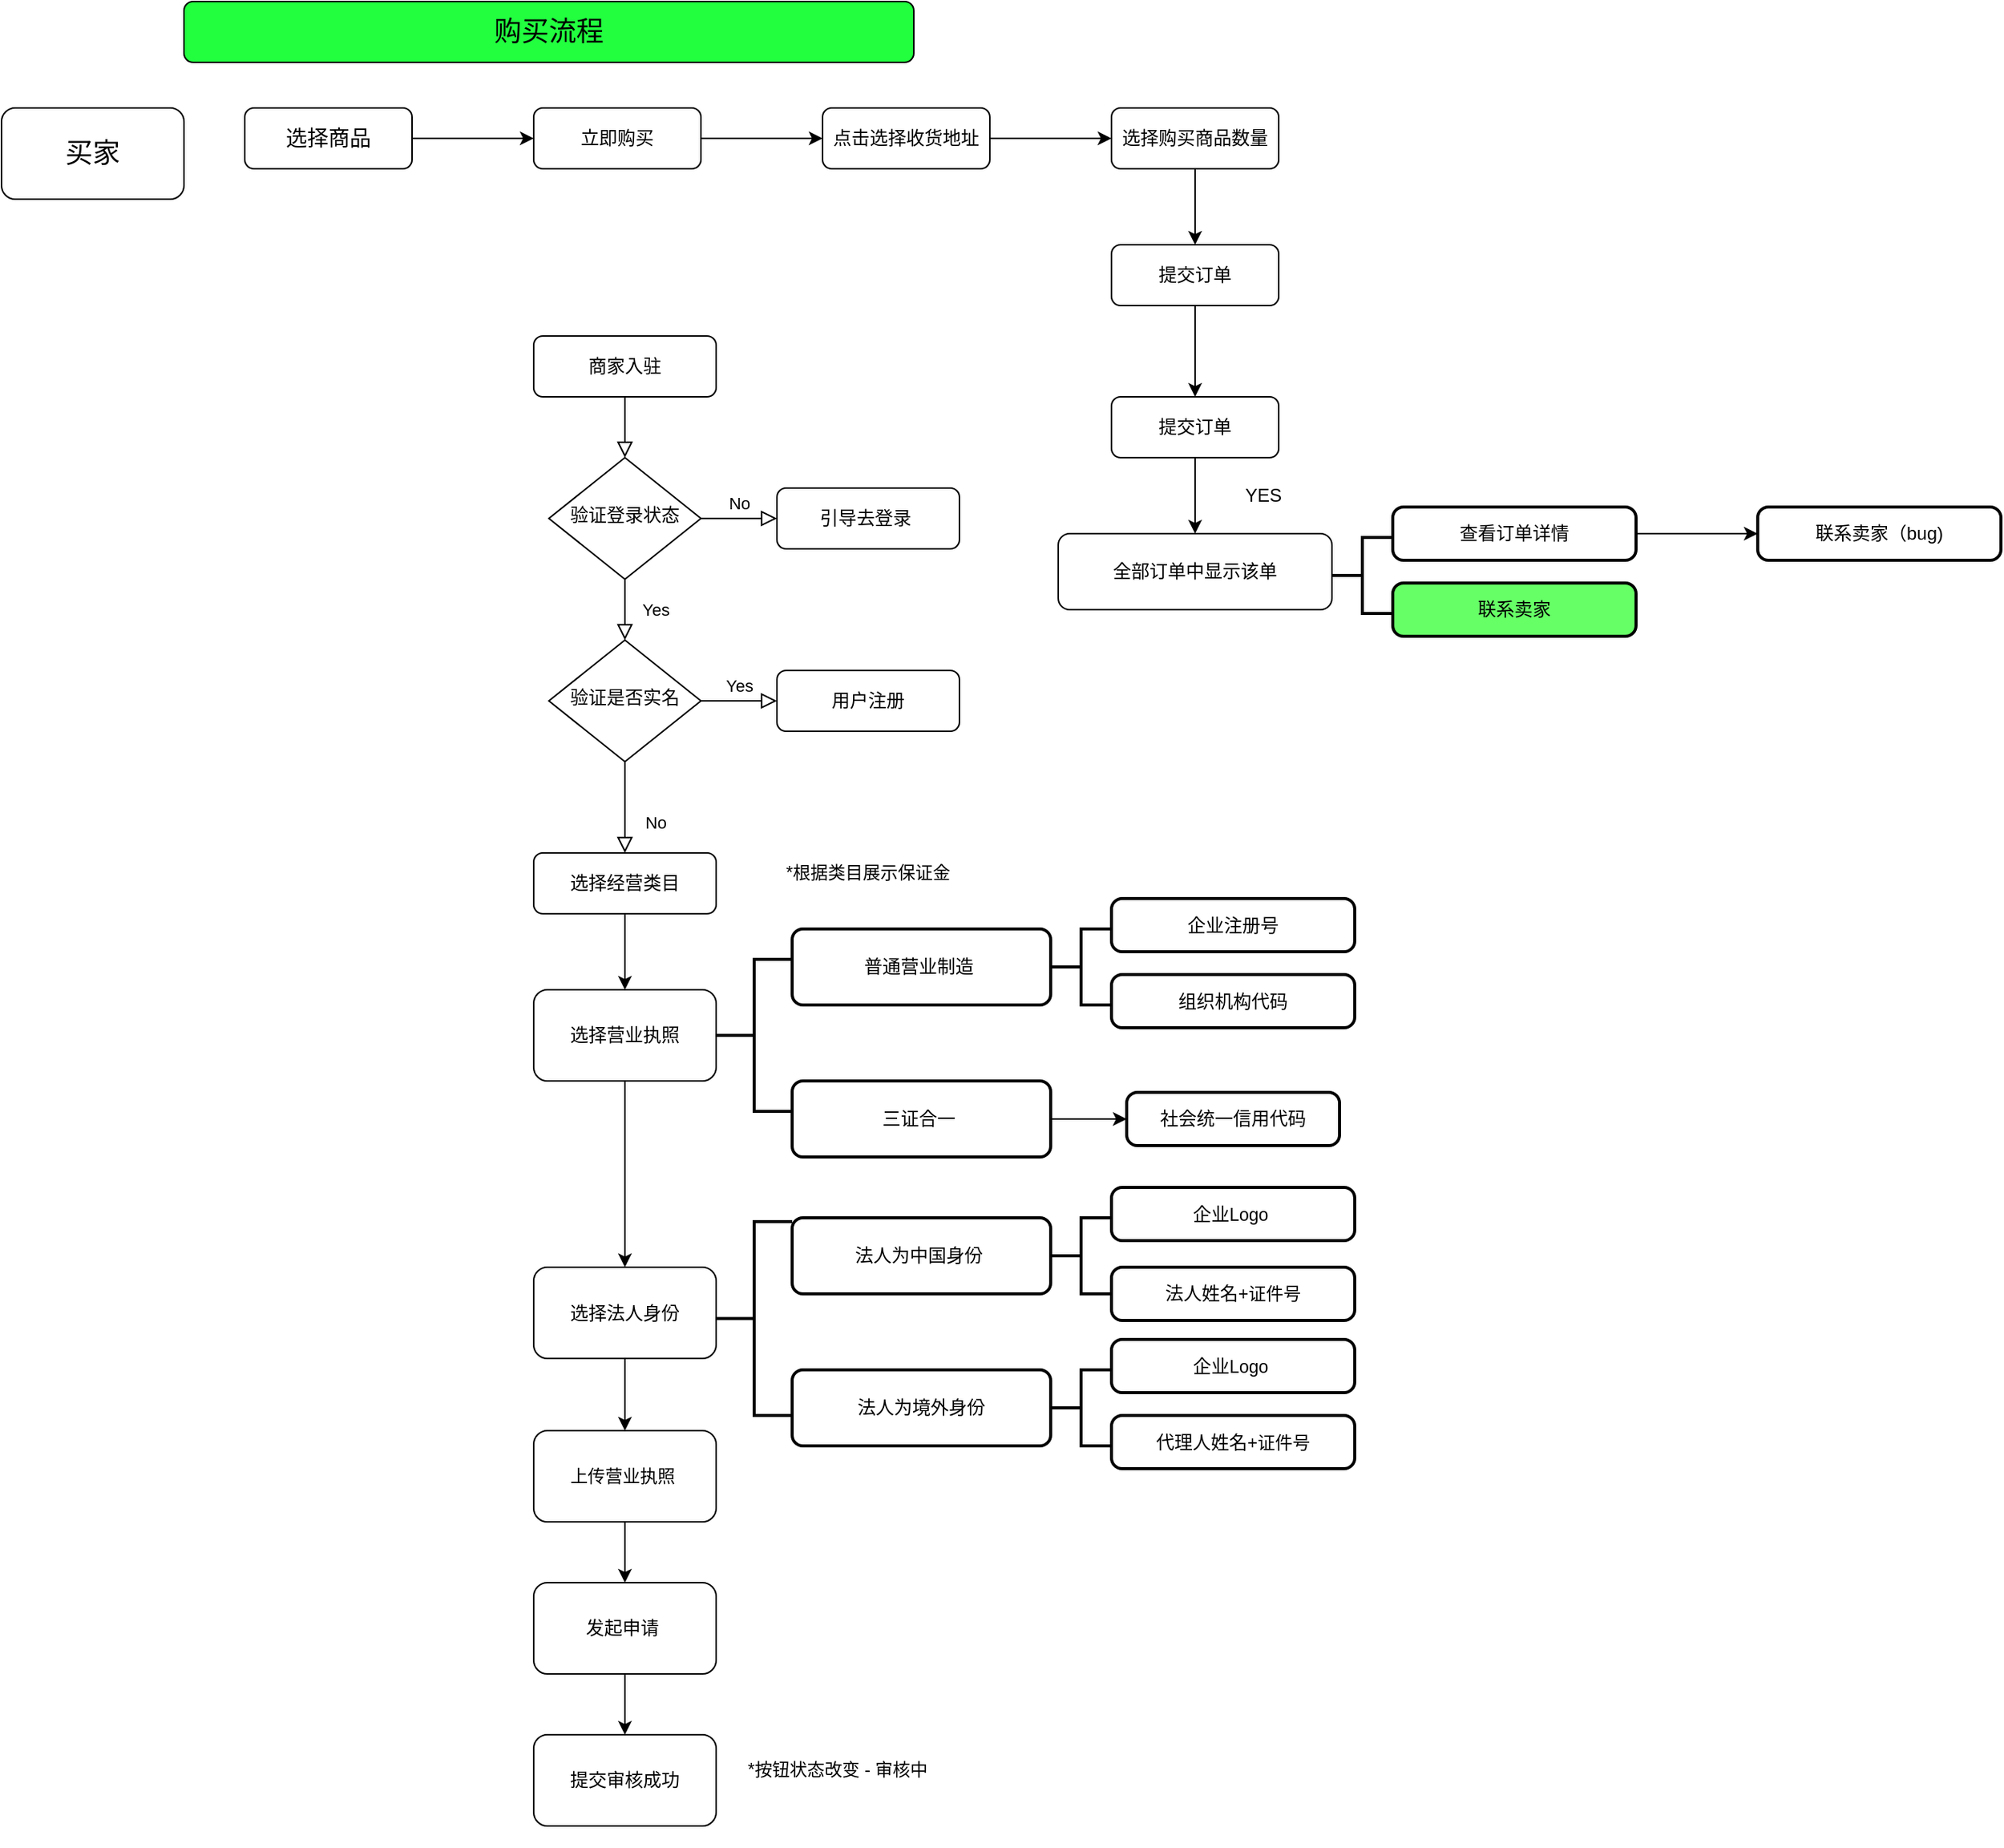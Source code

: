 <mxfile version="21.3.2" type="github">
  <diagram id="C5RBs43oDa-KdzZeNtuy" name="Page-1">
    <mxGraphModel dx="1518" dy="646" grid="1" gridSize="10" guides="1" tooltips="1" connect="1" arrows="1" fold="1" page="1" pageScale="1" pageWidth="827" pageHeight="1169" math="0" shadow="0">
      <root>
        <mxCell id="WIyWlLk6GJQsqaUBKTNV-0" />
        <mxCell id="WIyWlLk6GJQsqaUBKTNV-1" parent="WIyWlLk6GJQsqaUBKTNV-0" />
        <mxCell id="WIyWlLk6GJQsqaUBKTNV-2" value="" style="rounded=0;html=1;jettySize=auto;orthogonalLoop=1;fontSize=11;endArrow=block;endFill=0;endSize=8;strokeWidth=1;shadow=0;labelBackgroundColor=none;edgeStyle=orthogonalEdgeStyle;" parent="WIyWlLk6GJQsqaUBKTNV-1" source="WIyWlLk6GJQsqaUBKTNV-3" target="WIyWlLk6GJQsqaUBKTNV-6" edge="1">
          <mxGeometry relative="1" as="geometry" />
        </mxCell>
        <mxCell id="WIyWlLk6GJQsqaUBKTNV-3" value="&lt;div&gt;商家入驻&lt;/div&gt;" style="rounded=1;whiteSpace=wrap;html=1;fontSize=12;glass=0;strokeWidth=1;shadow=0;" parent="WIyWlLk6GJQsqaUBKTNV-1" vertex="1">
          <mxGeometry x="440" y="240" width="120" height="40" as="geometry" />
        </mxCell>
        <mxCell id="WIyWlLk6GJQsqaUBKTNV-4" value="Yes" style="rounded=0;html=1;jettySize=auto;orthogonalLoop=1;fontSize=11;endArrow=block;endFill=0;endSize=8;strokeWidth=1;shadow=0;labelBackgroundColor=none;edgeStyle=orthogonalEdgeStyle;" parent="WIyWlLk6GJQsqaUBKTNV-1" source="WIyWlLk6GJQsqaUBKTNV-6" target="WIyWlLk6GJQsqaUBKTNV-10" edge="1">
          <mxGeometry y="20" relative="1" as="geometry">
            <mxPoint as="offset" />
          </mxGeometry>
        </mxCell>
        <mxCell id="WIyWlLk6GJQsqaUBKTNV-5" value="No" style="edgeStyle=orthogonalEdgeStyle;rounded=0;html=1;jettySize=auto;orthogonalLoop=1;fontSize=11;endArrow=block;endFill=0;endSize=8;strokeWidth=1;shadow=0;labelBackgroundColor=none;" parent="WIyWlLk6GJQsqaUBKTNV-1" source="WIyWlLk6GJQsqaUBKTNV-6" target="WIyWlLk6GJQsqaUBKTNV-7" edge="1">
          <mxGeometry y="10" relative="1" as="geometry">
            <mxPoint as="offset" />
          </mxGeometry>
        </mxCell>
        <mxCell id="WIyWlLk6GJQsqaUBKTNV-6" value="&lt;div&gt;验证登录状态&lt;/div&gt;" style="rhombus;whiteSpace=wrap;html=1;shadow=0;fontFamily=Helvetica;fontSize=12;align=center;strokeWidth=1;spacing=6;spacingTop=-4;" parent="WIyWlLk6GJQsqaUBKTNV-1" vertex="1">
          <mxGeometry x="450" y="320" width="100" height="80" as="geometry" />
        </mxCell>
        <mxCell id="WIyWlLk6GJQsqaUBKTNV-7" value="&lt;div&gt;引导去登录&amp;nbsp;&lt;/div&gt;" style="rounded=1;whiteSpace=wrap;html=1;fontSize=12;glass=0;strokeWidth=1;shadow=0;" parent="WIyWlLk6GJQsqaUBKTNV-1" vertex="1">
          <mxGeometry x="600" y="340" width="120" height="40" as="geometry" />
        </mxCell>
        <mxCell id="WIyWlLk6GJQsqaUBKTNV-8" value="No" style="rounded=0;html=1;jettySize=auto;orthogonalLoop=1;fontSize=11;endArrow=block;endFill=0;endSize=8;strokeWidth=1;shadow=0;labelBackgroundColor=none;edgeStyle=orthogonalEdgeStyle;" parent="WIyWlLk6GJQsqaUBKTNV-1" source="WIyWlLk6GJQsqaUBKTNV-10" target="WIyWlLk6GJQsqaUBKTNV-11" edge="1">
          <mxGeometry x="0.333" y="20" relative="1" as="geometry">
            <mxPoint as="offset" />
          </mxGeometry>
        </mxCell>
        <mxCell id="WIyWlLk6GJQsqaUBKTNV-9" value="Yes" style="edgeStyle=orthogonalEdgeStyle;rounded=0;html=1;jettySize=auto;orthogonalLoop=1;fontSize=11;endArrow=block;endFill=0;endSize=8;strokeWidth=1;shadow=0;labelBackgroundColor=none;" parent="WIyWlLk6GJQsqaUBKTNV-1" source="WIyWlLk6GJQsqaUBKTNV-10" target="WIyWlLk6GJQsqaUBKTNV-12" edge="1">
          <mxGeometry y="10" relative="1" as="geometry">
            <mxPoint as="offset" />
          </mxGeometry>
        </mxCell>
        <mxCell id="WIyWlLk6GJQsqaUBKTNV-10" value="&lt;div&gt;验证是否实名&lt;/div&gt;" style="rhombus;whiteSpace=wrap;html=1;shadow=0;fontFamily=Helvetica;fontSize=12;align=center;strokeWidth=1;spacing=6;spacingTop=-4;" parent="WIyWlLk6GJQsqaUBKTNV-1" vertex="1">
          <mxGeometry x="450" y="440" width="100" height="80" as="geometry" />
        </mxCell>
        <mxCell id="b2kQTYCd4egHWjywcxHz-3" value="" style="edgeStyle=orthogonalEdgeStyle;rounded=0;orthogonalLoop=1;jettySize=auto;html=1;" edge="1" parent="WIyWlLk6GJQsqaUBKTNV-1" source="WIyWlLk6GJQsqaUBKTNV-11" target="b2kQTYCd4egHWjywcxHz-2">
          <mxGeometry relative="1" as="geometry" />
        </mxCell>
        <mxCell id="WIyWlLk6GJQsqaUBKTNV-11" value="&lt;div&gt;选择经营类目&lt;/div&gt;" style="rounded=1;whiteSpace=wrap;html=1;fontSize=12;glass=0;strokeWidth=1;shadow=0;" parent="WIyWlLk6GJQsqaUBKTNV-1" vertex="1">
          <mxGeometry x="440" y="580" width="120" height="40" as="geometry" />
        </mxCell>
        <mxCell id="WIyWlLk6GJQsqaUBKTNV-12" value="&lt;div&gt;用户注册&lt;/div&gt;" style="rounded=1;whiteSpace=wrap;html=1;fontSize=12;glass=0;strokeWidth=1;shadow=0;" parent="WIyWlLk6GJQsqaUBKTNV-1" vertex="1">
          <mxGeometry x="600" y="460" width="120" height="40" as="geometry" />
        </mxCell>
        <mxCell id="b2kQTYCd4egHWjywcxHz-0" value="&lt;span style=&quot;font-size: 18px;&quot;&gt;购买流程&lt;/span&gt;" style="rounded=1;whiteSpace=wrap;html=1;fontSize=12;glass=0;strokeWidth=1;shadow=0;fillColor=#21FF3F;" vertex="1" parent="WIyWlLk6GJQsqaUBKTNV-1">
          <mxGeometry x="210" y="20" width="480" height="40" as="geometry" />
        </mxCell>
        <mxCell id="b2kQTYCd4egHWjywcxHz-1" value="&#xa;&#xa;&lt;div&gt;&lt;span style=&quot;mso-spacerun:&#39;yes&#39;;font-size:8.638pt;font-family:Arial;color:rgb(0,0,0);&quot;&gt;*&lt;/span&gt;&lt;span style=&quot;mso-spacerun:&#39;yes&#39;;font-size:8.638pt;font-family:微软雅黑;color:rgb(0,0,0);&quot;&gt;根据类目展示保证金&#xa;&lt;/span&gt;&lt;/div&gt;&#xa;&#xa;&#xa;" style="text;html=1;strokeColor=none;fillColor=none;align=center;verticalAlign=middle;whiteSpace=wrap;rounded=0;" vertex="1" parent="WIyWlLk6GJQsqaUBKTNV-1">
          <mxGeometry x="570" y="585" width="180" height="30" as="geometry" />
        </mxCell>
        <mxCell id="b2kQTYCd4egHWjywcxHz-13" value="" style="edgeStyle=orthogonalEdgeStyle;rounded=0;orthogonalLoop=1;jettySize=auto;html=1;" edge="1" parent="WIyWlLk6GJQsqaUBKTNV-1" source="b2kQTYCd4egHWjywcxHz-2" target="b2kQTYCd4egHWjywcxHz-12">
          <mxGeometry relative="1" as="geometry" />
        </mxCell>
        <mxCell id="b2kQTYCd4egHWjywcxHz-2" value="&lt;div&gt;选择营业执照&lt;/div&gt;" style="whiteSpace=wrap;html=1;rounded=1;glass=0;strokeWidth=1;shadow=0;" vertex="1" parent="WIyWlLk6GJQsqaUBKTNV-1">
          <mxGeometry x="440" y="670" width="120" height="60" as="geometry" />
        </mxCell>
        <mxCell id="b2kQTYCd4egHWjywcxHz-4" value="" style="strokeWidth=2;html=1;shape=mxgraph.flowchart.annotation_2;align=left;labelPosition=right;pointerEvents=1;" vertex="1" parent="WIyWlLk6GJQsqaUBKTNV-1">
          <mxGeometry x="560" y="650" width="50" height="100" as="geometry" />
        </mxCell>
        <mxCell id="b2kQTYCd4egHWjywcxHz-5" value="&lt;div&gt;普通营业制造&amp;nbsp;&lt;/div&gt;" style="rounded=1;whiteSpace=wrap;html=1;absoluteArcSize=1;arcSize=14;strokeWidth=2;" vertex="1" parent="WIyWlLk6GJQsqaUBKTNV-1">
          <mxGeometry x="610" y="630" width="170" height="50" as="geometry" />
        </mxCell>
        <mxCell id="b2kQTYCd4egHWjywcxHz-10" value="" style="edgeStyle=orthogonalEdgeStyle;rounded=0;orthogonalLoop=1;jettySize=auto;html=1;" edge="1" parent="WIyWlLk6GJQsqaUBKTNV-1" source="b2kQTYCd4egHWjywcxHz-6">
          <mxGeometry relative="1" as="geometry">
            <mxPoint x="830" y="755" as="targetPoint" />
          </mxGeometry>
        </mxCell>
        <mxCell id="b2kQTYCd4egHWjywcxHz-6" value="&lt;div&gt;三证合一&amp;nbsp;&lt;/div&gt;" style="rounded=1;whiteSpace=wrap;html=1;absoluteArcSize=1;arcSize=14;strokeWidth=2;" vertex="1" parent="WIyWlLk6GJQsqaUBKTNV-1">
          <mxGeometry x="610" y="730" width="170" height="50" as="geometry" />
        </mxCell>
        <mxCell id="b2kQTYCd4egHWjywcxHz-7" value="" style="strokeWidth=2;html=1;shape=mxgraph.flowchart.annotation_2;align=left;labelPosition=right;pointerEvents=1;" vertex="1" parent="WIyWlLk6GJQsqaUBKTNV-1">
          <mxGeometry x="780" y="630" width="40" height="50" as="geometry" />
        </mxCell>
        <mxCell id="b2kQTYCd4egHWjywcxHz-8" value="&lt;div&gt;企业注册号&lt;/div&gt;" style="rounded=1;whiteSpace=wrap;html=1;absoluteArcSize=1;arcSize=14;strokeWidth=2;" vertex="1" parent="WIyWlLk6GJQsqaUBKTNV-1">
          <mxGeometry x="820" y="610" width="160" height="35" as="geometry" />
        </mxCell>
        <mxCell id="b2kQTYCd4egHWjywcxHz-9" value="&lt;div&gt;组织机构代码&lt;/div&gt;" style="rounded=1;whiteSpace=wrap;html=1;absoluteArcSize=1;arcSize=14;strokeWidth=2;" vertex="1" parent="WIyWlLk6GJQsqaUBKTNV-1">
          <mxGeometry x="820" y="660" width="160" height="35" as="geometry" />
        </mxCell>
        <mxCell id="b2kQTYCd4egHWjywcxHz-11" value="&lt;div&gt;社会统一信用代码&lt;/div&gt;" style="rounded=1;whiteSpace=wrap;html=1;absoluteArcSize=1;arcSize=14;strokeWidth=2;" vertex="1" parent="WIyWlLk6GJQsqaUBKTNV-1">
          <mxGeometry x="830" y="737.5" width="140" height="35" as="geometry" />
        </mxCell>
        <mxCell id="b2kQTYCd4egHWjywcxHz-26" value="" style="edgeStyle=orthogonalEdgeStyle;rounded=0;orthogonalLoop=1;jettySize=auto;html=1;" edge="1" parent="WIyWlLk6GJQsqaUBKTNV-1" source="b2kQTYCd4egHWjywcxHz-12" target="b2kQTYCd4egHWjywcxHz-25">
          <mxGeometry relative="1" as="geometry" />
        </mxCell>
        <mxCell id="b2kQTYCd4egHWjywcxHz-12" value="&lt;div&gt;选择法人身份&lt;/div&gt;" style="whiteSpace=wrap;html=1;rounded=1;glass=0;strokeWidth=1;shadow=0;" vertex="1" parent="WIyWlLk6GJQsqaUBKTNV-1">
          <mxGeometry x="440" y="852.5" width="120" height="60" as="geometry" />
        </mxCell>
        <mxCell id="b2kQTYCd4egHWjywcxHz-14" value="" style="strokeWidth=2;html=1;shape=mxgraph.flowchart.annotation_2;align=left;labelPosition=right;pointerEvents=1;" vertex="1" parent="WIyWlLk6GJQsqaUBKTNV-1">
          <mxGeometry x="560" y="822.5" width="50" height="127.5" as="geometry" />
        </mxCell>
        <mxCell id="b2kQTYCd4egHWjywcxHz-15" value="&lt;div&gt;法人为中国身份&amp;nbsp;&lt;/div&gt;" style="rounded=1;whiteSpace=wrap;html=1;absoluteArcSize=1;arcSize=14;strokeWidth=2;" vertex="1" parent="WIyWlLk6GJQsqaUBKTNV-1">
          <mxGeometry x="610" y="820" width="170" height="50" as="geometry" />
        </mxCell>
        <mxCell id="b2kQTYCd4egHWjywcxHz-16" value="&lt;div&gt;法人为境外身份&lt;/div&gt;" style="rounded=1;whiteSpace=wrap;html=1;absoluteArcSize=1;arcSize=14;strokeWidth=2;" vertex="1" parent="WIyWlLk6GJQsqaUBKTNV-1">
          <mxGeometry x="610" y="920" width="170" height="50" as="geometry" />
        </mxCell>
        <mxCell id="b2kQTYCd4egHWjywcxHz-17" value="" style="strokeWidth=2;html=1;shape=mxgraph.flowchart.annotation_2;align=left;labelPosition=right;pointerEvents=1;" vertex="1" parent="WIyWlLk6GJQsqaUBKTNV-1">
          <mxGeometry x="780" y="820" width="40" height="50" as="geometry" />
        </mxCell>
        <mxCell id="b2kQTYCd4egHWjywcxHz-18" value="&lt;div&gt;企业&lt;span style=&quot;font-size: 8.638pt; font-family: Arial;&quot;&gt;Logo&amp;nbsp;&lt;/span&gt;&lt;/div&gt;" style="rounded=1;whiteSpace=wrap;html=1;absoluteArcSize=1;arcSize=14;strokeWidth=2;" vertex="1" parent="WIyWlLk6GJQsqaUBKTNV-1">
          <mxGeometry x="820" y="800" width="160" height="35" as="geometry" />
        </mxCell>
        <mxCell id="b2kQTYCd4egHWjywcxHz-19" value="&lt;div&gt;法人姓名&lt;span style=&quot;font-size: 8.638pt; font-family: Arial;&quot;&gt;+&lt;/span&gt;&lt;span style=&quot;font-size: 8.638pt; font-family: 微软雅黑;&quot;&gt;证件号&lt;/span&gt;&lt;/div&gt;" style="rounded=1;whiteSpace=wrap;html=1;absoluteArcSize=1;arcSize=14;strokeWidth=2;" vertex="1" parent="WIyWlLk6GJQsqaUBKTNV-1">
          <mxGeometry x="820" y="852.5" width="160" height="35" as="geometry" />
        </mxCell>
        <mxCell id="b2kQTYCd4egHWjywcxHz-22" value="" style="strokeWidth=2;html=1;shape=mxgraph.flowchart.annotation_2;align=left;labelPosition=right;pointerEvents=1;" vertex="1" parent="WIyWlLk6GJQsqaUBKTNV-1">
          <mxGeometry x="780" y="920" width="40" height="50" as="geometry" />
        </mxCell>
        <mxCell id="b2kQTYCd4egHWjywcxHz-23" value="&lt;div&gt;企业&lt;span style=&quot;font-size: 8.638pt; font-family: Arial;&quot;&gt;Logo&amp;nbsp;&lt;/span&gt;&lt;/div&gt;" style="rounded=1;whiteSpace=wrap;html=1;absoluteArcSize=1;arcSize=14;strokeWidth=2;" vertex="1" parent="WIyWlLk6GJQsqaUBKTNV-1">
          <mxGeometry x="820" y="900" width="160" height="35" as="geometry" />
        </mxCell>
        <mxCell id="b2kQTYCd4egHWjywcxHz-24" value="&lt;div&gt;代理人姓名&lt;span style=&quot;font-size: 8.638pt; font-family: Arial;&quot;&gt;+&lt;/span&gt;&lt;span style=&quot;font-size: 8.638pt; font-family: 微软雅黑;&quot;&gt;证件号&lt;/span&gt;&lt;/div&gt;" style="rounded=1;whiteSpace=wrap;html=1;absoluteArcSize=1;arcSize=14;strokeWidth=2;" vertex="1" parent="WIyWlLk6GJQsqaUBKTNV-1">
          <mxGeometry x="820" y="950" width="160" height="35" as="geometry" />
        </mxCell>
        <mxCell id="b2kQTYCd4egHWjywcxHz-28" value="" style="edgeStyle=orthogonalEdgeStyle;rounded=0;orthogonalLoop=1;jettySize=auto;html=1;" edge="1" parent="WIyWlLk6GJQsqaUBKTNV-1" source="b2kQTYCd4egHWjywcxHz-25" target="b2kQTYCd4egHWjywcxHz-27">
          <mxGeometry relative="1" as="geometry" />
        </mxCell>
        <mxCell id="b2kQTYCd4egHWjywcxHz-25" value="&lt;div&gt;&lt;span style=&quot;font-family: 微软雅黑; font-size: 8.638pt; background-color: initial;&quot;&gt;上传营业执照&amp;nbsp;&lt;/span&gt;&lt;br&gt;&lt;/div&gt;" style="whiteSpace=wrap;html=1;rounded=1;glass=0;strokeWidth=1;shadow=0;" vertex="1" parent="WIyWlLk6GJQsqaUBKTNV-1">
          <mxGeometry x="440" y="960" width="120" height="60" as="geometry" />
        </mxCell>
        <mxCell id="b2kQTYCd4egHWjywcxHz-30" value="" style="edgeStyle=orthogonalEdgeStyle;rounded=0;orthogonalLoop=1;jettySize=auto;html=1;" edge="1" parent="WIyWlLk6GJQsqaUBKTNV-1" source="b2kQTYCd4egHWjywcxHz-27" target="b2kQTYCd4egHWjywcxHz-29">
          <mxGeometry relative="1" as="geometry" />
        </mxCell>
        <mxCell id="b2kQTYCd4egHWjywcxHz-27" value="&lt;div&gt;&lt;div&gt;发起申请&amp;nbsp;&lt;/div&gt;&lt;/div&gt;" style="whiteSpace=wrap;html=1;rounded=1;glass=0;strokeWidth=1;shadow=0;" vertex="1" parent="WIyWlLk6GJQsqaUBKTNV-1">
          <mxGeometry x="440" y="1060" width="120" height="60" as="geometry" />
        </mxCell>
        <mxCell id="b2kQTYCd4egHWjywcxHz-29" value="&lt;div&gt;提交审核成功&lt;/div&gt;" style="whiteSpace=wrap;html=1;rounded=1;glass=0;strokeWidth=1;shadow=0;" vertex="1" parent="WIyWlLk6GJQsqaUBKTNV-1">
          <mxGeometry x="440" y="1160" width="120" height="60" as="geometry" />
        </mxCell>
        <mxCell id="b2kQTYCd4egHWjywcxHz-31" value="&#xa;&#xa;&lt;div&gt;&lt;span style=&quot;mso-spacerun:&#39;yes&#39;;font-size:8.638pt;font-family:Arial;color:rgb(0,0,0);&quot;&gt;*&lt;/span&gt;&lt;span style=&quot;mso-spacerun:&#39;yes&#39;;font-size:8.638pt;font-family:微软雅黑;color:rgb(0,0,0);&quot;&gt;按钮状态改变&lt;/span&gt;&lt;span style=&quot;mso-spacerun:&#39;yes&#39;;font-size:8.638pt;font-family:Arial;color:rgb(0,0,0);&quot;&gt; - &lt;/span&gt;&lt;span style=&quot;mso-spacerun:&#39;yes&#39;;font-size:8.638pt;font-family:微软雅黑;color:rgb(0,0,0);&quot;&gt;审核中&lt;/span&gt;&lt;/div&gt;&#xa;&#xa;&#xa;" style="text;html=1;strokeColor=none;fillColor=none;align=center;verticalAlign=middle;whiteSpace=wrap;rounded=0;" vertex="1" parent="WIyWlLk6GJQsqaUBKTNV-1">
          <mxGeometry x="570" y="1175" width="140" height="30" as="geometry" />
        </mxCell>
        <mxCell id="b2kQTYCd4egHWjywcxHz-32" value="&lt;font style=&quot;font-size: 18px;&quot;&gt;买家&lt;/font&gt;" style="rounded=1;whiteSpace=wrap;html=1;" vertex="1" parent="WIyWlLk6GJQsqaUBKTNV-1">
          <mxGeometry x="90" y="90" width="120" height="60" as="geometry" />
        </mxCell>
        <mxCell id="b2kQTYCd4egHWjywcxHz-35" value="" style="edgeStyle=orthogonalEdgeStyle;rounded=0;orthogonalLoop=1;jettySize=auto;html=1;" edge="1" parent="WIyWlLk6GJQsqaUBKTNV-1" source="b2kQTYCd4egHWjywcxHz-33" target="b2kQTYCd4egHWjywcxHz-34">
          <mxGeometry relative="1" as="geometry" />
        </mxCell>
        <mxCell id="b2kQTYCd4egHWjywcxHz-33" value="&lt;font style=&quot;font-size: 14px;&quot;&gt;选择商品&lt;/font&gt;" style="rounded=1;whiteSpace=wrap;html=1;" vertex="1" parent="WIyWlLk6GJQsqaUBKTNV-1">
          <mxGeometry x="250" y="90" width="110" height="40" as="geometry" />
        </mxCell>
        <mxCell id="b2kQTYCd4egHWjywcxHz-37" value="" style="edgeStyle=orthogonalEdgeStyle;rounded=0;orthogonalLoop=1;jettySize=auto;html=1;" edge="1" parent="WIyWlLk6GJQsqaUBKTNV-1" source="b2kQTYCd4egHWjywcxHz-34" target="b2kQTYCd4egHWjywcxHz-36">
          <mxGeometry relative="1" as="geometry" />
        </mxCell>
        <mxCell id="b2kQTYCd4egHWjywcxHz-34" value="&lt;div&gt;立即购买&lt;/div&gt;" style="rounded=1;whiteSpace=wrap;html=1;" vertex="1" parent="WIyWlLk6GJQsqaUBKTNV-1">
          <mxGeometry x="440" y="90" width="110" height="40" as="geometry" />
        </mxCell>
        <mxCell id="b2kQTYCd4egHWjywcxHz-39" value="" style="edgeStyle=orthogonalEdgeStyle;rounded=0;orthogonalLoop=1;jettySize=auto;html=1;" edge="1" parent="WIyWlLk6GJQsqaUBKTNV-1" source="b2kQTYCd4egHWjywcxHz-36" target="b2kQTYCd4egHWjywcxHz-38">
          <mxGeometry relative="1" as="geometry" />
        </mxCell>
        <mxCell id="b2kQTYCd4egHWjywcxHz-36" value="&lt;div&gt;点击选择收货地址&lt;/div&gt;" style="rounded=1;whiteSpace=wrap;html=1;" vertex="1" parent="WIyWlLk6GJQsqaUBKTNV-1">
          <mxGeometry x="630" y="90" width="110" height="40" as="geometry" />
        </mxCell>
        <mxCell id="b2kQTYCd4egHWjywcxHz-41" value="" style="edgeStyle=orthogonalEdgeStyle;rounded=0;orthogonalLoop=1;jettySize=auto;html=1;" edge="1" parent="WIyWlLk6GJQsqaUBKTNV-1" source="b2kQTYCd4egHWjywcxHz-38" target="b2kQTYCd4egHWjywcxHz-40">
          <mxGeometry relative="1" as="geometry" />
        </mxCell>
        <mxCell id="b2kQTYCd4egHWjywcxHz-38" value="&lt;div&gt;选择购买商品数量&lt;/div&gt;" style="rounded=1;whiteSpace=wrap;html=1;" vertex="1" parent="WIyWlLk6GJQsqaUBKTNV-1">
          <mxGeometry x="820" y="90" width="110" height="40" as="geometry" />
        </mxCell>
        <mxCell id="b2kQTYCd4egHWjywcxHz-43" value="" style="edgeStyle=orthogonalEdgeStyle;rounded=0;orthogonalLoop=1;jettySize=auto;html=1;" edge="1" parent="WIyWlLk6GJQsqaUBKTNV-1" source="b2kQTYCd4egHWjywcxHz-40" target="b2kQTYCd4egHWjywcxHz-42">
          <mxGeometry relative="1" as="geometry" />
        </mxCell>
        <mxCell id="b2kQTYCd4egHWjywcxHz-40" value="提交订单" style="rounded=1;whiteSpace=wrap;html=1;" vertex="1" parent="WIyWlLk6GJQsqaUBKTNV-1">
          <mxGeometry x="820" y="180" width="110" height="40" as="geometry" />
        </mxCell>
        <mxCell id="b2kQTYCd4egHWjywcxHz-45" value="" style="edgeStyle=orthogonalEdgeStyle;rounded=0;orthogonalLoop=1;jettySize=auto;html=1;" edge="1" parent="WIyWlLk6GJQsqaUBKTNV-1" source="b2kQTYCd4egHWjywcxHz-42" target="b2kQTYCd4egHWjywcxHz-44">
          <mxGeometry relative="1" as="geometry" />
        </mxCell>
        <mxCell id="b2kQTYCd4egHWjywcxHz-42" value="提交订单" style="rounded=1;whiteSpace=wrap;html=1;" vertex="1" parent="WIyWlLk6GJQsqaUBKTNV-1">
          <mxGeometry x="820" y="280" width="110" height="40" as="geometry" />
        </mxCell>
        <mxCell id="b2kQTYCd4egHWjywcxHz-44" value="全部订单中显示该单" style="rounded=1;whiteSpace=wrap;html=1;" vertex="1" parent="WIyWlLk6GJQsqaUBKTNV-1">
          <mxGeometry x="785" y="370" width="180" height="50" as="geometry" />
        </mxCell>
        <mxCell id="b2kQTYCd4egHWjywcxHz-47" value="YES" style="text;html=1;strokeColor=none;fillColor=none;align=center;verticalAlign=middle;whiteSpace=wrap;rounded=0;" vertex="1" parent="WIyWlLk6GJQsqaUBKTNV-1">
          <mxGeometry x="890" y="330" width="60" height="30" as="geometry" />
        </mxCell>
        <mxCell id="b2kQTYCd4egHWjywcxHz-48" value="" style="strokeWidth=2;html=1;shape=mxgraph.flowchart.annotation_2;align=left;labelPosition=right;pointerEvents=1;" vertex="1" parent="WIyWlLk6GJQsqaUBKTNV-1">
          <mxGeometry x="965" y="372.5" width="40" height="50" as="geometry" />
        </mxCell>
        <mxCell id="b2kQTYCd4egHWjywcxHz-52" value="" style="edgeStyle=orthogonalEdgeStyle;rounded=0;orthogonalLoop=1;jettySize=auto;html=1;" edge="1" parent="WIyWlLk6GJQsqaUBKTNV-1" source="b2kQTYCd4egHWjywcxHz-49" target="b2kQTYCd4egHWjywcxHz-51">
          <mxGeometry relative="1" as="geometry" />
        </mxCell>
        <mxCell id="b2kQTYCd4egHWjywcxHz-49" value="&lt;div&gt;查看订单详情&lt;/div&gt;" style="rounded=1;whiteSpace=wrap;html=1;absoluteArcSize=1;arcSize=14;strokeWidth=2;" vertex="1" parent="WIyWlLk6GJQsqaUBKTNV-1">
          <mxGeometry x="1005" y="352.5" width="160" height="35" as="geometry" />
        </mxCell>
        <mxCell id="b2kQTYCd4egHWjywcxHz-50" value="&lt;div&gt;联系卖家&lt;/div&gt;" style="rounded=1;whiteSpace=wrap;html=1;absoluteArcSize=1;arcSize=14;strokeWidth=2;fillColor=#66FF66;" vertex="1" parent="WIyWlLk6GJQsqaUBKTNV-1">
          <mxGeometry x="1005" y="402.5" width="160" height="35" as="geometry" />
        </mxCell>
        <mxCell id="b2kQTYCd4egHWjywcxHz-51" value="&lt;div&gt;联系卖家（bug)&lt;/div&gt;" style="rounded=1;whiteSpace=wrap;html=1;absoluteArcSize=1;arcSize=14;strokeWidth=2;" vertex="1" parent="WIyWlLk6GJQsqaUBKTNV-1">
          <mxGeometry x="1245" y="352.5" width="160" height="35" as="geometry" />
        </mxCell>
      </root>
    </mxGraphModel>
  </diagram>
</mxfile>
